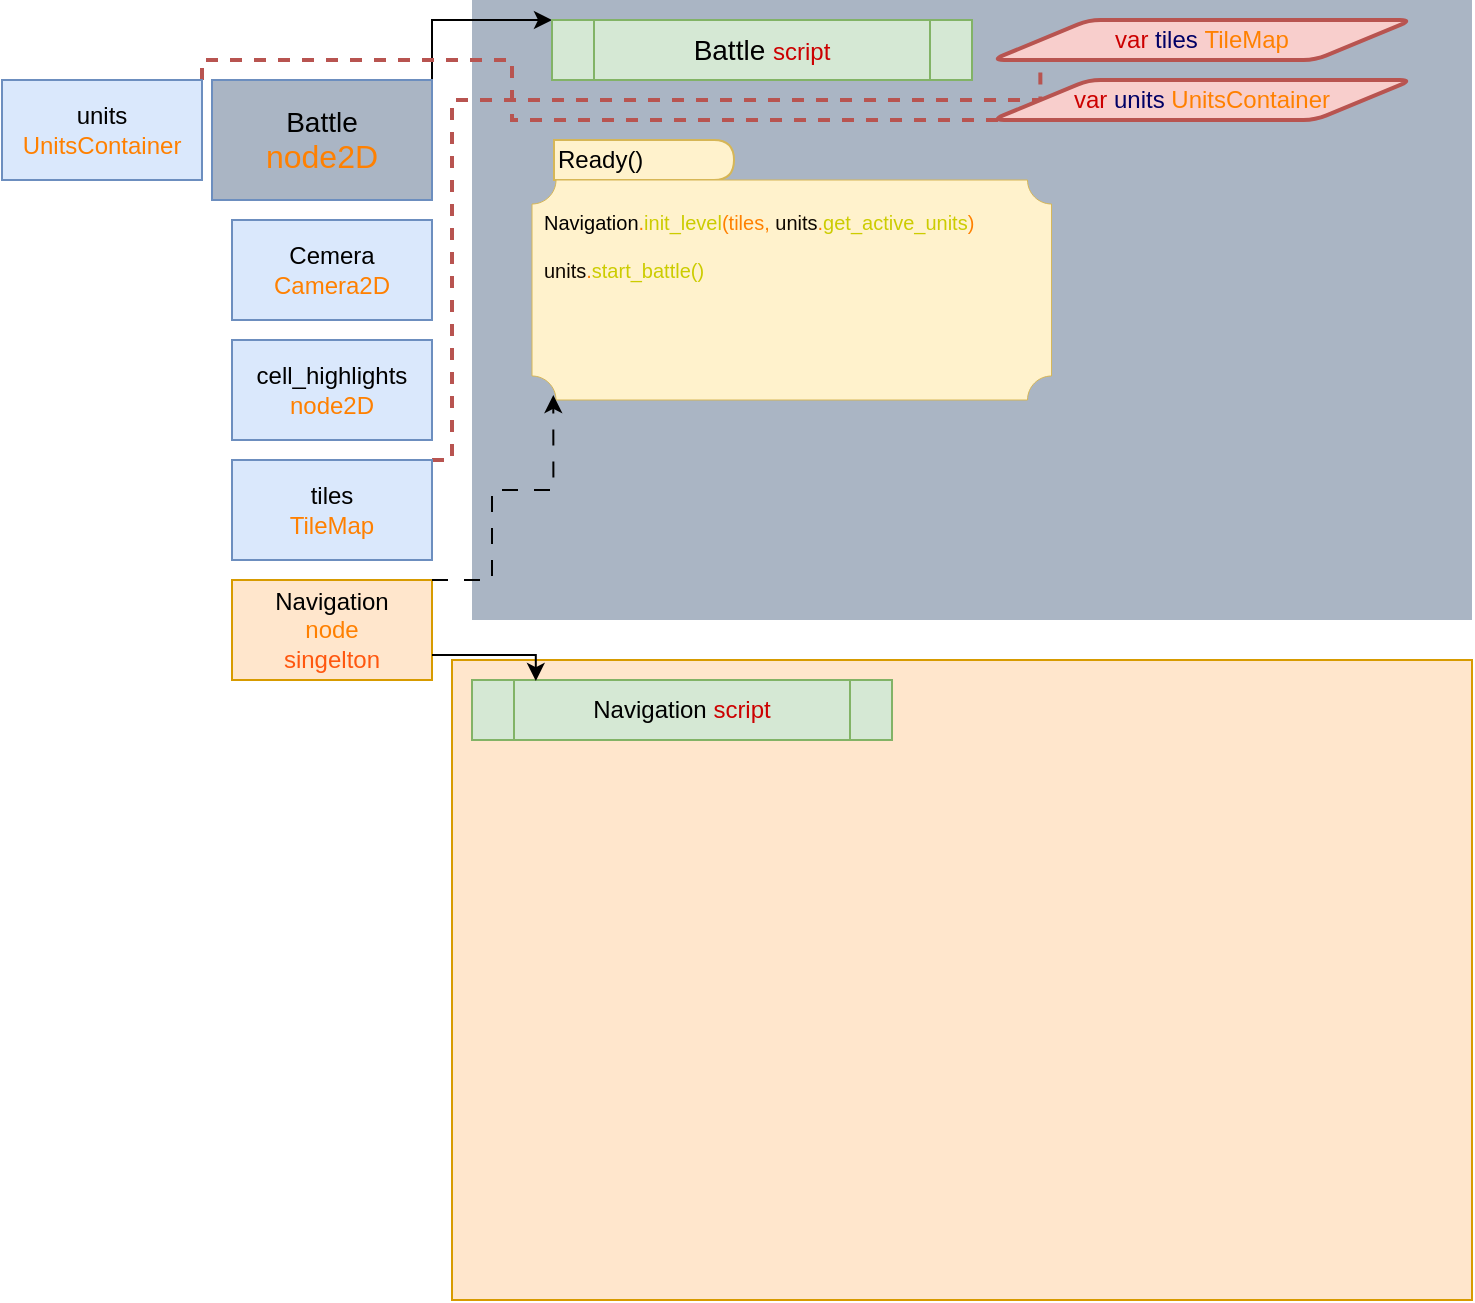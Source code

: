 <mxfile version="24.8.1">
  <diagram name="‫עמוד-1‬" id="4UTmtsU5IGrYidXw7zGl">
    <mxGraphModel dx="1011" dy="544" grid="1" gridSize="10" guides="1" tooltips="1" connect="1" arrows="1" fold="1" page="1" pageScale="1" pageWidth="1169" pageHeight="827" math="0" shadow="0">
      <root>
        <mxCell id="0" />
        <mxCell id="1" parent="0" />
        <mxCell id="lPmOptHhdy0TYfp4bBg2-40" value="" style="rounded=0;whiteSpace=wrap;html=1;fillColor=#ffe6cc;strokeColor=#d79b00;fillStyle=auto;shadow=0;movable=0;resizable=0;rotatable=0;deletable=0;editable=0;locked=1;connectable=0;" vertex="1" parent="1">
          <mxGeometry x="710" y="330" width="510" height="320" as="geometry" />
        </mxCell>
        <mxCell id="lPmOptHhdy0TYfp4bBg2-33" value="" style="rounded=0;whiteSpace=wrap;html=1;fillColor=#AAB5C4;strokeColor=none;fillStyle=auto;shadow=0;movable=0;resizable=0;rotatable=0;deletable=0;editable=0;locked=1;connectable=0;" vertex="1" parent="1">
          <mxGeometry x="720" width="500" height="310" as="geometry" />
        </mxCell>
        <mxCell id="lPmOptHhdy0TYfp4bBg2-23" style="edgeStyle=orthogonalEdgeStyle;rounded=0;orthogonalLoop=1;jettySize=auto;html=1;exitX=1;exitY=0;exitDx=0;exitDy=0;entryX=0;entryY=0;entryDx=0;entryDy=0;" edge="1" parent="1" source="lPmOptHhdy0TYfp4bBg2-1" target="lPmOptHhdy0TYfp4bBg2-19">
          <mxGeometry relative="1" as="geometry">
            <Array as="points">
              <mxPoint x="700" y="10" />
            </Array>
          </mxGeometry>
        </mxCell>
        <mxCell id="lPmOptHhdy0TYfp4bBg2-1" value="&lt;font style=&quot;font-size: 14px;&quot;&gt;Battle&lt;/font&gt;&lt;div&gt;&lt;font size=&quot;3&quot; color=&quot;#ff8000&quot;&gt;node2D&lt;/font&gt;&lt;/div&gt;" style="rounded=0;whiteSpace=wrap;html=1;fillColor=#AAB5C4;strokeColor=#6c8ebf;" vertex="1" parent="1">
          <mxGeometry x="590" y="40" width="110" height="60" as="geometry" />
        </mxCell>
        <mxCell id="lPmOptHhdy0TYfp4bBg2-25" style="edgeStyle=orthogonalEdgeStyle;rounded=0;orthogonalLoop=1;jettySize=auto;html=1;exitX=1;exitY=0;exitDx=0;exitDy=0;entryX=0;entryY=0.5;entryDx=0;entryDy=0;endArrow=none;endFill=0;dashed=1;strokeWidth=2;fillColor=#f8cecc;strokeColor=#b85450;" edge="1" parent="1" source="lPmOptHhdy0TYfp4bBg2-2" target="lPmOptHhdy0TYfp4bBg2-21">
          <mxGeometry relative="1" as="geometry">
            <Array as="points">
              <mxPoint x="710" y="230" />
              <mxPoint x="710" y="50" />
              <mxPoint x="1004" y="50" />
            </Array>
          </mxGeometry>
        </mxCell>
        <mxCell id="lPmOptHhdy0TYfp4bBg2-2" value="tiles&lt;div&gt;&lt;font color=&quot;#ff8000&quot;&gt;TileMap&lt;/font&gt;&lt;/div&gt;" style="rounded=0;whiteSpace=wrap;html=1;fillColor=#dae8fc;strokeColor=#6c8ebf;" vertex="1" parent="1">
          <mxGeometry x="600" y="230" width="100" height="50" as="geometry" />
        </mxCell>
        <mxCell id="lPmOptHhdy0TYfp4bBg2-3" value="&lt;font style=&quot;font-size: 12px;&quot;&gt;cell_highlights&lt;/font&gt;&lt;div&gt;&lt;font style=&quot;font-size: 12px;&quot; color=&quot;#ff8000&quot;&gt;node2D&lt;/font&gt;&lt;/div&gt;" style="rounded=0;whiteSpace=wrap;html=1;fillColor=#dae8fc;strokeColor=#6c8ebf;" vertex="1" parent="1">
          <mxGeometry x="600" y="170" width="100" height="50" as="geometry" />
        </mxCell>
        <mxCell id="lPmOptHhdy0TYfp4bBg2-24" style="edgeStyle=orthogonalEdgeStyle;rounded=0;orthogonalLoop=1;jettySize=auto;html=1;exitX=1;exitY=0;exitDx=0;exitDy=0;entryX=0;entryY=0.75;entryDx=0;entryDy=0;dashed=1;fillColor=#f8cecc;strokeColor=#b85450;strokeWidth=2;endArrow=none;endFill=0;" edge="1" parent="1" source="lPmOptHhdy0TYfp4bBg2-4" target="lPmOptHhdy0TYfp4bBg2-22">
          <mxGeometry relative="1" as="geometry">
            <Array as="points">
              <mxPoint x="585" y="30" />
              <mxPoint x="740" y="30" />
              <mxPoint x="740" y="60" />
              <mxPoint x="1014" y="60" />
              <mxPoint x="1014" y="54" />
            </Array>
          </mxGeometry>
        </mxCell>
        <mxCell id="lPmOptHhdy0TYfp4bBg2-4" value="units&lt;div&gt;&lt;font style=&quot;font-size: 12px;&quot; color=&quot;#ff8000&quot;&gt;UnitsContainer&lt;/font&gt;&lt;/div&gt;" style="rounded=0;whiteSpace=wrap;html=1;fillColor=#dae8fc;strokeColor=#6c8ebf;" vertex="1" parent="1">
          <mxGeometry x="485" y="40" width="100" height="50" as="geometry" />
        </mxCell>
        <mxCell id="lPmOptHhdy0TYfp4bBg2-5" value="&lt;div&gt;&lt;font style=&quot;font-size: 12px;&quot;&gt;Cemera&lt;/font&gt;&lt;/div&gt;&lt;div&gt;&lt;font style=&quot;font-size: 12px;&quot; color=&quot;#ff8000&quot;&gt;Camera2D&lt;/font&gt;&lt;/div&gt;" style="rounded=0;whiteSpace=wrap;html=1;fillColor=#dae8fc;strokeColor=#6c8ebf;" vertex="1" parent="1">
          <mxGeometry x="600" y="110" width="100" height="50" as="geometry" />
        </mxCell>
        <mxCell id="lPmOptHhdy0TYfp4bBg2-15" value="Navigation&lt;div&gt;&lt;font color=&quot;#ff8000&quot;&gt;node&lt;/font&gt;&lt;/div&gt;&lt;div&gt;&lt;font color=&quot;#ff570f&quot;&gt;singelton&lt;/font&gt;&lt;/div&gt;" style="rounded=0;whiteSpace=wrap;html=1;fillColor=#ffe6cc;strokeColor=#d79b00;" vertex="1" parent="1">
          <mxGeometry x="600" y="290" width="100" height="50" as="geometry" />
        </mxCell>
        <mxCell id="lPmOptHhdy0TYfp4bBg2-19" value="&lt;span style=&quot;font-size: 14px;&quot;&gt;Battle&amp;nbsp;&lt;/span&gt;&lt;font color=&quot;#cc0000&quot;&gt;script&lt;/font&gt;" style="shape=process;whiteSpace=wrap;html=1;backgroundOutline=1;fillColor=#d5e8d4;strokeColor=#82b366;" vertex="1" parent="1">
          <mxGeometry x="760" y="10" width="210" height="30" as="geometry" />
        </mxCell>
        <mxCell id="lPmOptHhdy0TYfp4bBg2-21" value="&lt;font color=&quot;#cc0000&quot;&gt;var &lt;/font&gt;&lt;font color=&quot;#000066&quot;&gt;tiles&amp;nbsp;&lt;/font&gt;&lt;span style=&quot;color: rgb(255, 128, 0);&quot;&gt;TileMap&lt;/span&gt;" style="shape=parallelogram;html=1;strokeWidth=2;perimeter=parallelogramPerimeter;whiteSpace=wrap;rounded=1;arcSize=12;size=0.23;fillColor=#f8cecc;strokeColor=#b85450;" vertex="1" parent="1">
          <mxGeometry x="980" y="10" width="210" height="20" as="geometry" />
        </mxCell>
        <mxCell id="lPmOptHhdy0TYfp4bBg2-22" value="&lt;font color=&quot;#cc0000&quot;&gt;var &lt;/font&gt;&lt;font color=&quot;#000066&quot;&gt;units&amp;nbsp;&lt;/font&gt;&lt;span style=&quot;color: rgb(255, 128, 0);&quot;&gt;UnitsContainer&lt;/span&gt;" style="shape=parallelogram;html=1;strokeWidth=2;perimeter=parallelogramPerimeter;whiteSpace=wrap;rounded=1;arcSize=12;size=0.23;fillColor=#f8cecc;strokeColor=#b85450;" vertex="1" parent="1">
          <mxGeometry x="980" y="40" width="210" height="20" as="geometry" />
        </mxCell>
        <mxCell id="lPmOptHhdy0TYfp4bBg2-36" value="" style="group" vertex="1" connectable="0" parent="1">
          <mxGeometry x="750" y="70" width="259.77" height="130" as="geometry" />
        </mxCell>
        <mxCell id="lPmOptHhdy0TYfp4bBg2-11" value="Ready()" style="shape=delay;whiteSpace=wrap;html=1;fillColor=#fff2cc;strokeColor=#d6b656;align=left;" vertex="1" parent="lPmOptHhdy0TYfp4bBg2-36">
          <mxGeometry x="11" width="90" height="20" as="geometry" />
        </mxCell>
        <UserObject label="" Notes="#function for playing each sound, the arguments are the player node to play the sound, and the keyword from dic&#xa;#if we have the keyword in the sounds dictonary we continue if not return&#xa; #load the sound file to the player we choose&#xa;#play the sound" id="lPmOptHhdy0TYfp4bBg2-28">
          <mxCell style="html=1;overflow=block;blockSpacing=1;whiteSpace=wrap;fontSize=11.8;align=left;spacing=0;verticalAlign=top;strokeColor=#d6b656;fillOpacity=100;fillColor=#fff2cc;strokeWidth=NaN;lucidId=MKeQQ6PfqjTb;aspect=fixed;verticalLabelPosition=bottom;shape=mxgraph.basic.plaque;dx=6;" vertex="1" parent="lPmOptHhdy0TYfp4bBg2-36">
            <mxGeometry y="20" width="259.77" height="110" as="geometry" />
          </mxCell>
        </UserObject>
        <mxCell id="lPmOptHhdy0TYfp4bBg2-29" value="&lt;font color=&quot;#030100&quot;&gt;Navigation&lt;/font&gt;.&lt;font color=&quot;#cccc00&quot;&gt;init_level&lt;/font&gt;(tiles, &lt;font color=&quot;#0f0800&quot;&gt;units&lt;/font&gt;.&lt;font color=&quot;#cccc00&quot;&gt;get_active_units&lt;/font&gt;)&lt;div&gt;&lt;br&gt;&lt;/div&gt;&lt;div&gt;&lt;font color=&quot;#0f0800&quot;&gt;units&lt;/font&gt;.&lt;font color=&quot;#cccc00&quot;&gt;start_battle()&lt;/font&gt;&lt;br&gt;&lt;/div&gt;" style="strokeColor=none;fillColor=none;whiteSpace=wrap;fontSize=10;align=left;horizontal=1;verticalAlign=top;fontColor=#FF8000;html=1;" vertex="1" parent="lPmOptHhdy0TYfp4bBg2-28">
          <mxGeometry x="4.229" y="9.17" width="248.229" height="83.005" as="geometry" />
        </mxCell>
        <mxCell id="lPmOptHhdy0TYfp4bBg2-37" style="edgeStyle=orthogonalEdgeStyle;rounded=0;orthogonalLoop=1;jettySize=auto;html=1;exitX=1;exitY=0;exitDx=0;exitDy=0;entryX=0.041;entryY=0.977;entryDx=0;entryDy=0;entryPerimeter=0;dashed=1;dashPattern=8 8;" edge="1" parent="1" source="lPmOptHhdy0TYfp4bBg2-15" target="lPmOptHhdy0TYfp4bBg2-28">
          <mxGeometry relative="1" as="geometry">
            <Array as="points">
              <mxPoint x="730" y="290" />
              <mxPoint x="730" y="245" />
              <mxPoint x="761" y="245" />
            </Array>
          </mxGeometry>
        </mxCell>
        <mxCell id="lPmOptHhdy0TYfp4bBg2-38" value="Navigation&amp;nbsp;&lt;font color=&quot;#cc0000&quot;&gt;script&lt;/font&gt;" style="shape=process;whiteSpace=wrap;html=1;backgroundOutline=1;fillColor=#d5e8d4;strokeColor=#82b366;" vertex="1" parent="1">
          <mxGeometry x="720" y="340" width="210" height="30" as="geometry" />
        </mxCell>
        <mxCell id="lPmOptHhdy0TYfp4bBg2-39" style="edgeStyle=orthogonalEdgeStyle;rounded=0;orthogonalLoop=1;jettySize=auto;html=1;exitX=1;exitY=0.75;exitDx=0;exitDy=0;entryX=0.152;entryY=0.018;entryDx=0;entryDy=0;entryPerimeter=0;" edge="1" parent="1" source="lPmOptHhdy0TYfp4bBg2-15" target="lPmOptHhdy0TYfp4bBg2-38">
          <mxGeometry relative="1" as="geometry">
            <Array as="points">
              <mxPoint x="752" y="328" />
            </Array>
          </mxGeometry>
        </mxCell>
      </root>
    </mxGraphModel>
  </diagram>
</mxfile>

